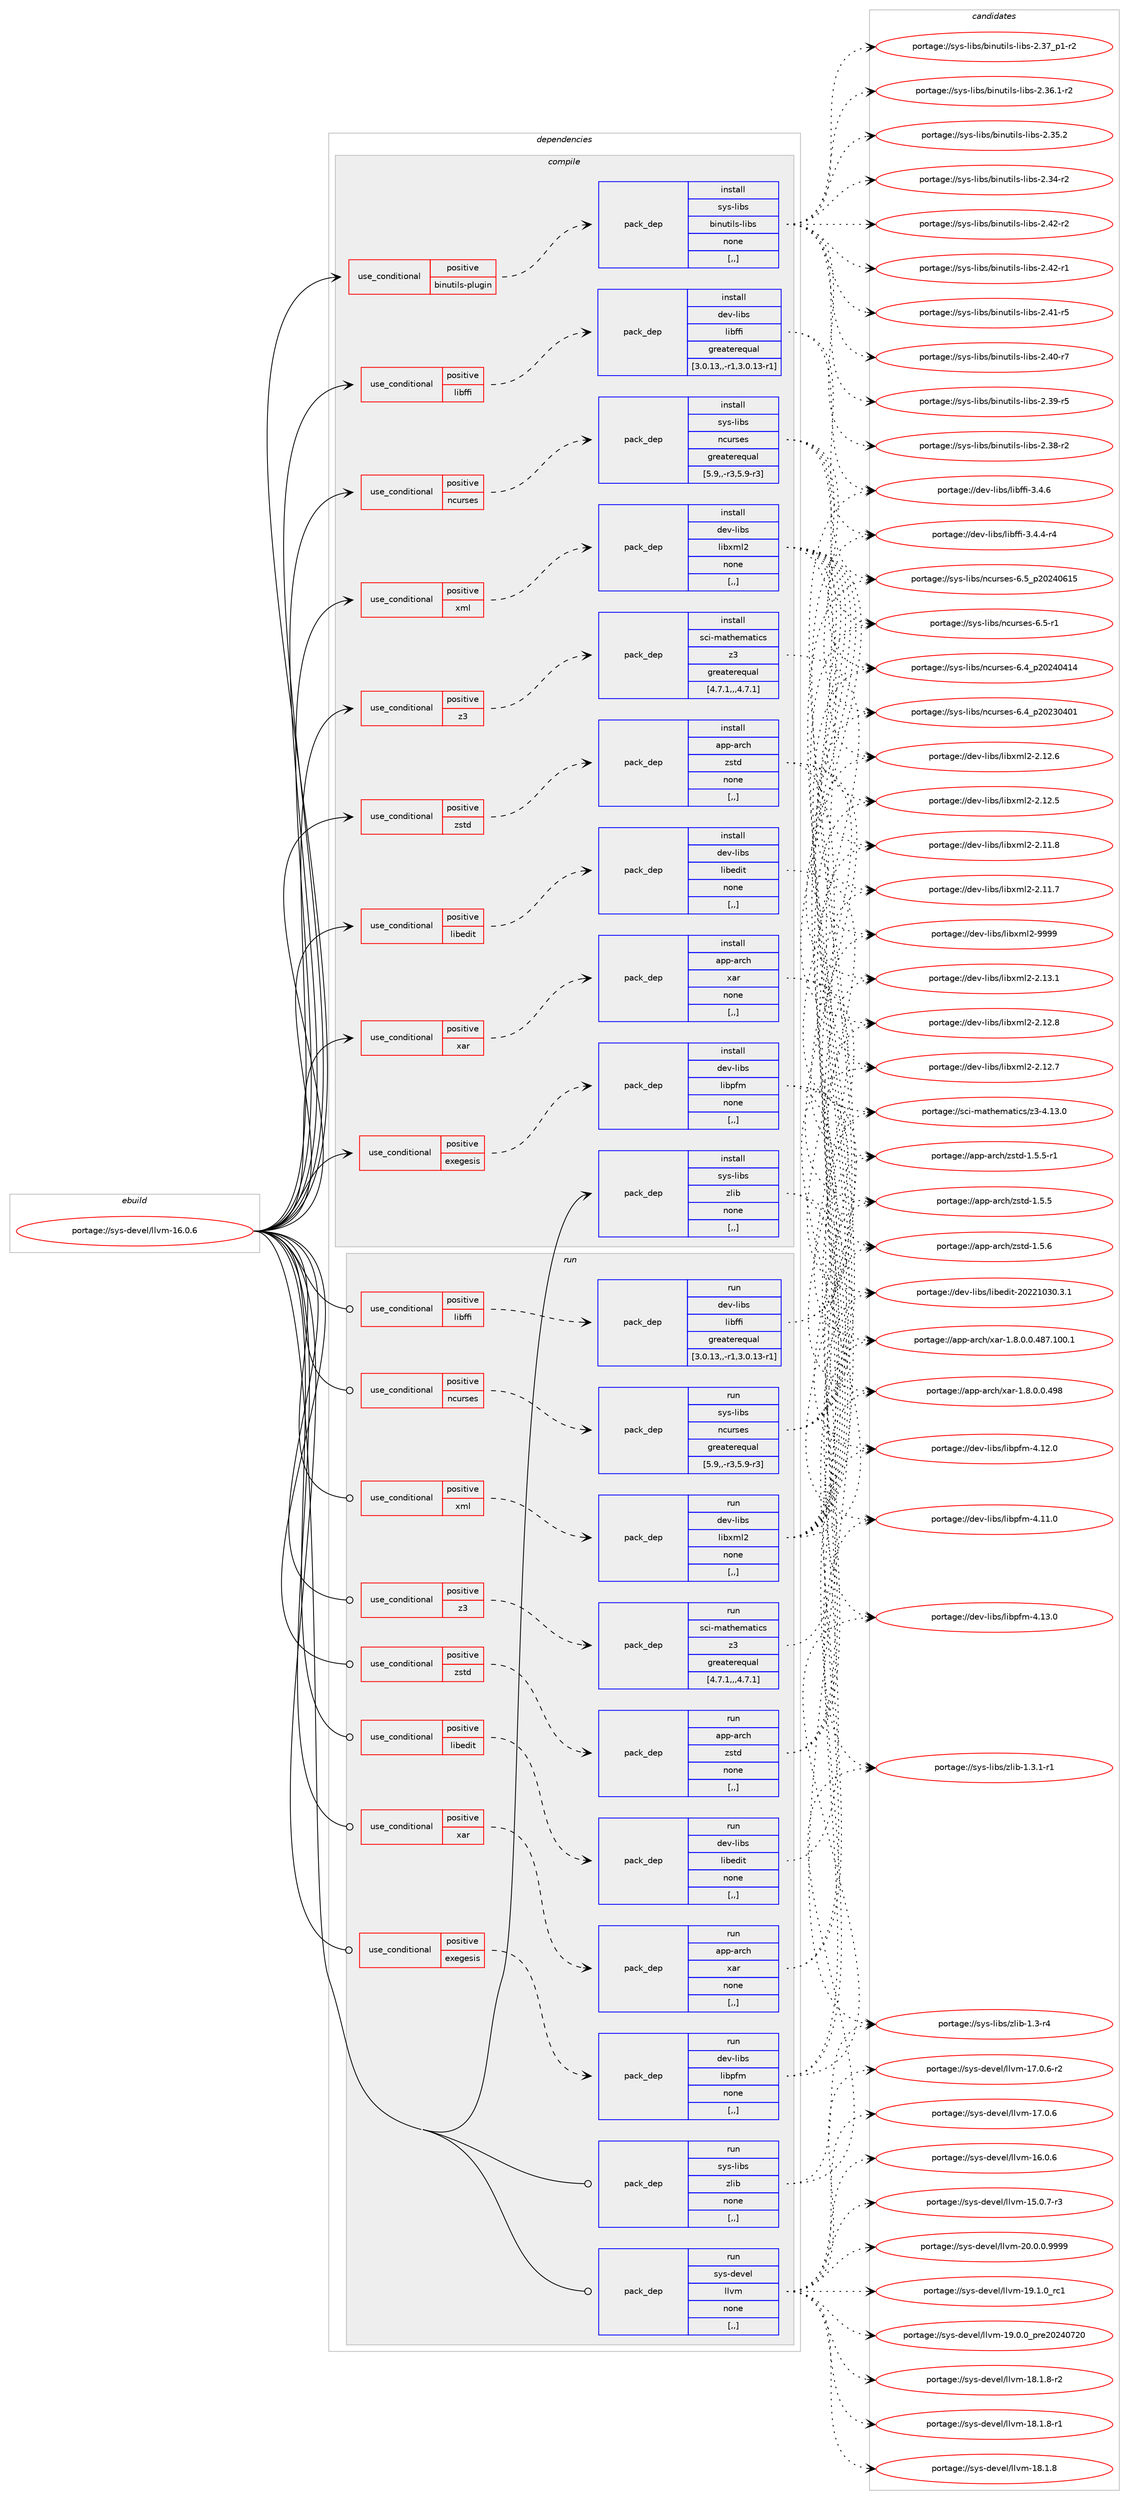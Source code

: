 digraph prolog {

# *************
# Graph options
# *************

newrank=true;
concentrate=true;
compound=true;
graph [rankdir=LR,fontname=Helvetica,fontsize=10,ranksep=1.5];#, ranksep=2.5, nodesep=0.2];
edge  [arrowhead=vee];
node  [fontname=Helvetica,fontsize=10];

# **********
# The ebuild
# **********

subgraph cluster_leftcol {
color=gray;
label=<<i>ebuild</i>>;
id [label="portage://sys-devel/llvm-16.0.6", color=red, width=4, href="../sys-devel/llvm-16.0.6.svg"];
}

# ****************
# The dependencies
# ****************

subgraph cluster_midcol {
color=gray;
label=<<i>dependencies</i>>;
subgraph cluster_compile {
fillcolor="#eeeeee";
style=filled;
label=<<i>compile</i>>;
subgraph cond115689 {
dependency434561 [label=<<TABLE BORDER="0" CELLBORDER="1" CELLSPACING="0" CELLPADDING="4"><TR><TD ROWSPAN="3" CELLPADDING="10">use_conditional</TD></TR><TR><TD>positive</TD></TR><TR><TD>binutils-plugin</TD></TR></TABLE>>, shape=none, color=red];
subgraph pack315926 {
dependency434562 [label=<<TABLE BORDER="0" CELLBORDER="1" CELLSPACING="0" CELLPADDING="4" WIDTH="220"><TR><TD ROWSPAN="6" CELLPADDING="30">pack_dep</TD></TR><TR><TD WIDTH="110">install</TD></TR><TR><TD>sys-libs</TD></TR><TR><TD>binutils-libs</TD></TR><TR><TD>none</TD></TR><TR><TD>[,,]</TD></TR></TABLE>>, shape=none, color=blue];
}
dependency434561:e -> dependency434562:w [weight=20,style="dashed",arrowhead="vee"];
}
id:e -> dependency434561:w [weight=20,style="solid",arrowhead="vee"];
subgraph cond115690 {
dependency434563 [label=<<TABLE BORDER="0" CELLBORDER="1" CELLSPACING="0" CELLPADDING="4"><TR><TD ROWSPAN="3" CELLPADDING="10">use_conditional</TD></TR><TR><TD>positive</TD></TR><TR><TD>exegesis</TD></TR></TABLE>>, shape=none, color=red];
subgraph pack315927 {
dependency434564 [label=<<TABLE BORDER="0" CELLBORDER="1" CELLSPACING="0" CELLPADDING="4" WIDTH="220"><TR><TD ROWSPAN="6" CELLPADDING="30">pack_dep</TD></TR><TR><TD WIDTH="110">install</TD></TR><TR><TD>dev-libs</TD></TR><TR><TD>libpfm</TD></TR><TR><TD>none</TD></TR><TR><TD>[,,]</TD></TR></TABLE>>, shape=none, color=blue];
}
dependency434563:e -> dependency434564:w [weight=20,style="dashed",arrowhead="vee"];
}
id:e -> dependency434563:w [weight=20,style="solid",arrowhead="vee"];
subgraph cond115691 {
dependency434565 [label=<<TABLE BORDER="0" CELLBORDER="1" CELLSPACING="0" CELLPADDING="4"><TR><TD ROWSPAN="3" CELLPADDING="10">use_conditional</TD></TR><TR><TD>positive</TD></TR><TR><TD>libedit</TD></TR></TABLE>>, shape=none, color=red];
subgraph pack315928 {
dependency434566 [label=<<TABLE BORDER="0" CELLBORDER="1" CELLSPACING="0" CELLPADDING="4" WIDTH="220"><TR><TD ROWSPAN="6" CELLPADDING="30">pack_dep</TD></TR><TR><TD WIDTH="110">install</TD></TR><TR><TD>dev-libs</TD></TR><TR><TD>libedit</TD></TR><TR><TD>none</TD></TR><TR><TD>[,,]</TD></TR></TABLE>>, shape=none, color=blue];
}
dependency434565:e -> dependency434566:w [weight=20,style="dashed",arrowhead="vee"];
}
id:e -> dependency434565:w [weight=20,style="solid",arrowhead="vee"];
subgraph cond115692 {
dependency434567 [label=<<TABLE BORDER="0" CELLBORDER="1" CELLSPACING="0" CELLPADDING="4"><TR><TD ROWSPAN="3" CELLPADDING="10">use_conditional</TD></TR><TR><TD>positive</TD></TR><TR><TD>libffi</TD></TR></TABLE>>, shape=none, color=red];
subgraph pack315929 {
dependency434568 [label=<<TABLE BORDER="0" CELLBORDER="1" CELLSPACING="0" CELLPADDING="4" WIDTH="220"><TR><TD ROWSPAN="6" CELLPADDING="30">pack_dep</TD></TR><TR><TD WIDTH="110">install</TD></TR><TR><TD>dev-libs</TD></TR><TR><TD>libffi</TD></TR><TR><TD>greaterequal</TD></TR><TR><TD>[3.0.13,,-r1,3.0.13-r1]</TD></TR></TABLE>>, shape=none, color=blue];
}
dependency434567:e -> dependency434568:w [weight=20,style="dashed",arrowhead="vee"];
}
id:e -> dependency434567:w [weight=20,style="solid",arrowhead="vee"];
subgraph cond115693 {
dependency434569 [label=<<TABLE BORDER="0" CELLBORDER="1" CELLSPACING="0" CELLPADDING="4"><TR><TD ROWSPAN="3" CELLPADDING="10">use_conditional</TD></TR><TR><TD>positive</TD></TR><TR><TD>ncurses</TD></TR></TABLE>>, shape=none, color=red];
subgraph pack315930 {
dependency434570 [label=<<TABLE BORDER="0" CELLBORDER="1" CELLSPACING="0" CELLPADDING="4" WIDTH="220"><TR><TD ROWSPAN="6" CELLPADDING="30">pack_dep</TD></TR><TR><TD WIDTH="110">install</TD></TR><TR><TD>sys-libs</TD></TR><TR><TD>ncurses</TD></TR><TR><TD>greaterequal</TD></TR><TR><TD>[5.9,,-r3,5.9-r3]</TD></TR></TABLE>>, shape=none, color=blue];
}
dependency434569:e -> dependency434570:w [weight=20,style="dashed",arrowhead="vee"];
}
id:e -> dependency434569:w [weight=20,style="solid",arrowhead="vee"];
subgraph cond115694 {
dependency434571 [label=<<TABLE BORDER="0" CELLBORDER="1" CELLSPACING="0" CELLPADDING="4"><TR><TD ROWSPAN="3" CELLPADDING="10">use_conditional</TD></TR><TR><TD>positive</TD></TR><TR><TD>xar</TD></TR></TABLE>>, shape=none, color=red];
subgraph pack315931 {
dependency434572 [label=<<TABLE BORDER="0" CELLBORDER="1" CELLSPACING="0" CELLPADDING="4" WIDTH="220"><TR><TD ROWSPAN="6" CELLPADDING="30">pack_dep</TD></TR><TR><TD WIDTH="110">install</TD></TR><TR><TD>app-arch</TD></TR><TR><TD>xar</TD></TR><TR><TD>none</TD></TR><TR><TD>[,,]</TD></TR></TABLE>>, shape=none, color=blue];
}
dependency434571:e -> dependency434572:w [weight=20,style="dashed",arrowhead="vee"];
}
id:e -> dependency434571:w [weight=20,style="solid",arrowhead="vee"];
subgraph cond115695 {
dependency434573 [label=<<TABLE BORDER="0" CELLBORDER="1" CELLSPACING="0" CELLPADDING="4"><TR><TD ROWSPAN="3" CELLPADDING="10">use_conditional</TD></TR><TR><TD>positive</TD></TR><TR><TD>xml</TD></TR></TABLE>>, shape=none, color=red];
subgraph pack315932 {
dependency434574 [label=<<TABLE BORDER="0" CELLBORDER="1" CELLSPACING="0" CELLPADDING="4" WIDTH="220"><TR><TD ROWSPAN="6" CELLPADDING="30">pack_dep</TD></TR><TR><TD WIDTH="110">install</TD></TR><TR><TD>dev-libs</TD></TR><TR><TD>libxml2</TD></TR><TR><TD>none</TD></TR><TR><TD>[,,]</TD></TR></TABLE>>, shape=none, color=blue];
}
dependency434573:e -> dependency434574:w [weight=20,style="dashed",arrowhead="vee"];
}
id:e -> dependency434573:w [weight=20,style="solid",arrowhead="vee"];
subgraph cond115696 {
dependency434575 [label=<<TABLE BORDER="0" CELLBORDER="1" CELLSPACING="0" CELLPADDING="4"><TR><TD ROWSPAN="3" CELLPADDING="10">use_conditional</TD></TR><TR><TD>positive</TD></TR><TR><TD>z3</TD></TR></TABLE>>, shape=none, color=red];
subgraph pack315933 {
dependency434576 [label=<<TABLE BORDER="0" CELLBORDER="1" CELLSPACING="0" CELLPADDING="4" WIDTH="220"><TR><TD ROWSPAN="6" CELLPADDING="30">pack_dep</TD></TR><TR><TD WIDTH="110">install</TD></TR><TR><TD>sci-mathematics</TD></TR><TR><TD>z3</TD></TR><TR><TD>greaterequal</TD></TR><TR><TD>[4.7.1,,,4.7.1]</TD></TR></TABLE>>, shape=none, color=blue];
}
dependency434575:e -> dependency434576:w [weight=20,style="dashed",arrowhead="vee"];
}
id:e -> dependency434575:w [weight=20,style="solid",arrowhead="vee"];
subgraph cond115697 {
dependency434577 [label=<<TABLE BORDER="0" CELLBORDER="1" CELLSPACING="0" CELLPADDING="4"><TR><TD ROWSPAN="3" CELLPADDING="10">use_conditional</TD></TR><TR><TD>positive</TD></TR><TR><TD>zstd</TD></TR></TABLE>>, shape=none, color=red];
subgraph pack315934 {
dependency434578 [label=<<TABLE BORDER="0" CELLBORDER="1" CELLSPACING="0" CELLPADDING="4" WIDTH="220"><TR><TD ROWSPAN="6" CELLPADDING="30">pack_dep</TD></TR><TR><TD WIDTH="110">install</TD></TR><TR><TD>app-arch</TD></TR><TR><TD>zstd</TD></TR><TR><TD>none</TD></TR><TR><TD>[,,]</TD></TR></TABLE>>, shape=none, color=blue];
}
dependency434577:e -> dependency434578:w [weight=20,style="dashed",arrowhead="vee"];
}
id:e -> dependency434577:w [weight=20,style="solid",arrowhead="vee"];
subgraph pack315935 {
dependency434579 [label=<<TABLE BORDER="0" CELLBORDER="1" CELLSPACING="0" CELLPADDING="4" WIDTH="220"><TR><TD ROWSPAN="6" CELLPADDING="30">pack_dep</TD></TR><TR><TD WIDTH="110">install</TD></TR><TR><TD>sys-libs</TD></TR><TR><TD>zlib</TD></TR><TR><TD>none</TD></TR><TR><TD>[,,]</TD></TR></TABLE>>, shape=none, color=blue];
}
id:e -> dependency434579:w [weight=20,style="solid",arrowhead="vee"];
}
subgraph cluster_compileandrun {
fillcolor="#eeeeee";
style=filled;
label=<<i>compile and run</i>>;
}
subgraph cluster_run {
fillcolor="#eeeeee";
style=filled;
label=<<i>run</i>>;
subgraph cond115698 {
dependency434580 [label=<<TABLE BORDER="0" CELLBORDER="1" CELLSPACING="0" CELLPADDING="4"><TR><TD ROWSPAN="3" CELLPADDING="10">use_conditional</TD></TR><TR><TD>positive</TD></TR><TR><TD>exegesis</TD></TR></TABLE>>, shape=none, color=red];
subgraph pack315936 {
dependency434581 [label=<<TABLE BORDER="0" CELLBORDER="1" CELLSPACING="0" CELLPADDING="4" WIDTH="220"><TR><TD ROWSPAN="6" CELLPADDING="30">pack_dep</TD></TR><TR><TD WIDTH="110">run</TD></TR><TR><TD>dev-libs</TD></TR><TR><TD>libpfm</TD></TR><TR><TD>none</TD></TR><TR><TD>[,,]</TD></TR></TABLE>>, shape=none, color=blue];
}
dependency434580:e -> dependency434581:w [weight=20,style="dashed",arrowhead="vee"];
}
id:e -> dependency434580:w [weight=20,style="solid",arrowhead="odot"];
subgraph cond115699 {
dependency434582 [label=<<TABLE BORDER="0" CELLBORDER="1" CELLSPACING="0" CELLPADDING="4"><TR><TD ROWSPAN="3" CELLPADDING="10">use_conditional</TD></TR><TR><TD>positive</TD></TR><TR><TD>libedit</TD></TR></TABLE>>, shape=none, color=red];
subgraph pack315937 {
dependency434583 [label=<<TABLE BORDER="0" CELLBORDER="1" CELLSPACING="0" CELLPADDING="4" WIDTH="220"><TR><TD ROWSPAN="6" CELLPADDING="30">pack_dep</TD></TR><TR><TD WIDTH="110">run</TD></TR><TR><TD>dev-libs</TD></TR><TR><TD>libedit</TD></TR><TR><TD>none</TD></TR><TR><TD>[,,]</TD></TR></TABLE>>, shape=none, color=blue];
}
dependency434582:e -> dependency434583:w [weight=20,style="dashed",arrowhead="vee"];
}
id:e -> dependency434582:w [weight=20,style="solid",arrowhead="odot"];
subgraph cond115700 {
dependency434584 [label=<<TABLE BORDER="0" CELLBORDER="1" CELLSPACING="0" CELLPADDING="4"><TR><TD ROWSPAN="3" CELLPADDING="10">use_conditional</TD></TR><TR><TD>positive</TD></TR><TR><TD>libffi</TD></TR></TABLE>>, shape=none, color=red];
subgraph pack315938 {
dependency434585 [label=<<TABLE BORDER="0" CELLBORDER="1" CELLSPACING="0" CELLPADDING="4" WIDTH="220"><TR><TD ROWSPAN="6" CELLPADDING="30">pack_dep</TD></TR><TR><TD WIDTH="110">run</TD></TR><TR><TD>dev-libs</TD></TR><TR><TD>libffi</TD></TR><TR><TD>greaterequal</TD></TR><TR><TD>[3.0.13,,-r1,3.0.13-r1]</TD></TR></TABLE>>, shape=none, color=blue];
}
dependency434584:e -> dependency434585:w [weight=20,style="dashed",arrowhead="vee"];
}
id:e -> dependency434584:w [weight=20,style="solid",arrowhead="odot"];
subgraph cond115701 {
dependency434586 [label=<<TABLE BORDER="0" CELLBORDER="1" CELLSPACING="0" CELLPADDING="4"><TR><TD ROWSPAN="3" CELLPADDING="10">use_conditional</TD></TR><TR><TD>positive</TD></TR><TR><TD>ncurses</TD></TR></TABLE>>, shape=none, color=red];
subgraph pack315939 {
dependency434587 [label=<<TABLE BORDER="0" CELLBORDER="1" CELLSPACING="0" CELLPADDING="4" WIDTH="220"><TR><TD ROWSPAN="6" CELLPADDING="30">pack_dep</TD></TR><TR><TD WIDTH="110">run</TD></TR><TR><TD>sys-libs</TD></TR><TR><TD>ncurses</TD></TR><TR><TD>greaterequal</TD></TR><TR><TD>[5.9,,-r3,5.9-r3]</TD></TR></TABLE>>, shape=none, color=blue];
}
dependency434586:e -> dependency434587:w [weight=20,style="dashed",arrowhead="vee"];
}
id:e -> dependency434586:w [weight=20,style="solid",arrowhead="odot"];
subgraph cond115702 {
dependency434588 [label=<<TABLE BORDER="0" CELLBORDER="1" CELLSPACING="0" CELLPADDING="4"><TR><TD ROWSPAN="3" CELLPADDING="10">use_conditional</TD></TR><TR><TD>positive</TD></TR><TR><TD>xar</TD></TR></TABLE>>, shape=none, color=red];
subgraph pack315940 {
dependency434589 [label=<<TABLE BORDER="0" CELLBORDER="1" CELLSPACING="0" CELLPADDING="4" WIDTH="220"><TR><TD ROWSPAN="6" CELLPADDING="30">pack_dep</TD></TR><TR><TD WIDTH="110">run</TD></TR><TR><TD>app-arch</TD></TR><TR><TD>xar</TD></TR><TR><TD>none</TD></TR><TR><TD>[,,]</TD></TR></TABLE>>, shape=none, color=blue];
}
dependency434588:e -> dependency434589:w [weight=20,style="dashed",arrowhead="vee"];
}
id:e -> dependency434588:w [weight=20,style="solid",arrowhead="odot"];
subgraph cond115703 {
dependency434590 [label=<<TABLE BORDER="0" CELLBORDER="1" CELLSPACING="0" CELLPADDING="4"><TR><TD ROWSPAN="3" CELLPADDING="10">use_conditional</TD></TR><TR><TD>positive</TD></TR><TR><TD>xml</TD></TR></TABLE>>, shape=none, color=red];
subgraph pack315941 {
dependency434591 [label=<<TABLE BORDER="0" CELLBORDER="1" CELLSPACING="0" CELLPADDING="4" WIDTH="220"><TR><TD ROWSPAN="6" CELLPADDING="30">pack_dep</TD></TR><TR><TD WIDTH="110">run</TD></TR><TR><TD>dev-libs</TD></TR><TR><TD>libxml2</TD></TR><TR><TD>none</TD></TR><TR><TD>[,,]</TD></TR></TABLE>>, shape=none, color=blue];
}
dependency434590:e -> dependency434591:w [weight=20,style="dashed",arrowhead="vee"];
}
id:e -> dependency434590:w [weight=20,style="solid",arrowhead="odot"];
subgraph cond115704 {
dependency434592 [label=<<TABLE BORDER="0" CELLBORDER="1" CELLSPACING="0" CELLPADDING="4"><TR><TD ROWSPAN="3" CELLPADDING="10">use_conditional</TD></TR><TR><TD>positive</TD></TR><TR><TD>z3</TD></TR></TABLE>>, shape=none, color=red];
subgraph pack315942 {
dependency434593 [label=<<TABLE BORDER="0" CELLBORDER="1" CELLSPACING="0" CELLPADDING="4" WIDTH="220"><TR><TD ROWSPAN="6" CELLPADDING="30">pack_dep</TD></TR><TR><TD WIDTH="110">run</TD></TR><TR><TD>sci-mathematics</TD></TR><TR><TD>z3</TD></TR><TR><TD>greaterequal</TD></TR><TR><TD>[4.7.1,,,4.7.1]</TD></TR></TABLE>>, shape=none, color=blue];
}
dependency434592:e -> dependency434593:w [weight=20,style="dashed",arrowhead="vee"];
}
id:e -> dependency434592:w [weight=20,style="solid",arrowhead="odot"];
subgraph cond115705 {
dependency434594 [label=<<TABLE BORDER="0" CELLBORDER="1" CELLSPACING="0" CELLPADDING="4"><TR><TD ROWSPAN="3" CELLPADDING="10">use_conditional</TD></TR><TR><TD>positive</TD></TR><TR><TD>zstd</TD></TR></TABLE>>, shape=none, color=red];
subgraph pack315943 {
dependency434595 [label=<<TABLE BORDER="0" CELLBORDER="1" CELLSPACING="0" CELLPADDING="4" WIDTH="220"><TR><TD ROWSPAN="6" CELLPADDING="30">pack_dep</TD></TR><TR><TD WIDTH="110">run</TD></TR><TR><TD>app-arch</TD></TR><TR><TD>zstd</TD></TR><TR><TD>none</TD></TR><TR><TD>[,,]</TD></TR></TABLE>>, shape=none, color=blue];
}
dependency434594:e -> dependency434595:w [weight=20,style="dashed",arrowhead="vee"];
}
id:e -> dependency434594:w [weight=20,style="solid",arrowhead="odot"];
subgraph pack315944 {
dependency434596 [label=<<TABLE BORDER="0" CELLBORDER="1" CELLSPACING="0" CELLPADDING="4" WIDTH="220"><TR><TD ROWSPAN="6" CELLPADDING="30">pack_dep</TD></TR><TR><TD WIDTH="110">run</TD></TR><TR><TD>sys-libs</TD></TR><TR><TD>zlib</TD></TR><TR><TD>none</TD></TR><TR><TD>[,,]</TD></TR></TABLE>>, shape=none, color=blue];
}
id:e -> dependency434596:w [weight=20,style="solid",arrowhead="odot"];
subgraph pack315945 {
dependency434597 [label=<<TABLE BORDER="0" CELLBORDER="1" CELLSPACING="0" CELLPADDING="4" WIDTH="220"><TR><TD ROWSPAN="6" CELLPADDING="30">pack_dep</TD></TR><TR><TD WIDTH="110">run</TD></TR><TR><TD>sys-devel</TD></TR><TR><TD>llvm</TD></TR><TR><TD>none</TD></TR><TR><TD>[,,]</TD></TR></TABLE>>, shape=none, color=blue];
}
id:e -> dependency434597:w [weight=20,style="solid",arrowhead="odot"];
}
}

# **************
# The candidates
# **************

subgraph cluster_choices {
rank=same;
color=gray;
label=<<i>candidates</i>>;

subgraph choice315926 {
color=black;
nodesep=1;
choice11512111545108105981154798105110117116105108115451081059811545504652504511450 [label="portage://sys-libs/binutils-libs-2.42-r2", color=red, width=4,href="../sys-libs/binutils-libs-2.42-r2.svg"];
choice11512111545108105981154798105110117116105108115451081059811545504652504511449 [label="portage://sys-libs/binutils-libs-2.42-r1", color=red, width=4,href="../sys-libs/binutils-libs-2.42-r1.svg"];
choice11512111545108105981154798105110117116105108115451081059811545504652494511453 [label="portage://sys-libs/binutils-libs-2.41-r5", color=red, width=4,href="../sys-libs/binutils-libs-2.41-r5.svg"];
choice11512111545108105981154798105110117116105108115451081059811545504652484511455 [label="portage://sys-libs/binutils-libs-2.40-r7", color=red, width=4,href="../sys-libs/binutils-libs-2.40-r7.svg"];
choice11512111545108105981154798105110117116105108115451081059811545504651574511453 [label="portage://sys-libs/binutils-libs-2.39-r5", color=red, width=4,href="../sys-libs/binutils-libs-2.39-r5.svg"];
choice11512111545108105981154798105110117116105108115451081059811545504651564511450 [label="portage://sys-libs/binutils-libs-2.38-r2", color=red, width=4,href="../sys-libs/binutils-libs-2.38-r2.svg"];
choice115121115451081059811547981051101171161051081154510810598115455046515595112494511450 [label="portage://sys-libs/binutils-libs-2.37_p1-r2", color=red, width=4,href="../sys-libs/binutils-libs-2.37_p1-r2.svg"];
choice115121115451081059811547981051101171161051081154510810598115455046515446494511450 [label="portage://sys-libs/binutils-libs-2.36.1-r2", color=red, width=4,href="../sys-libs/binutils-libs-2.36.1-r2.svg"];
choice11512111545108105981154798105110117116105108115451081059811545504651534650 [label="portage://sys-libs/binutils-libs-2.35.2", color=red, width=4,href="../sys-libs/binutils-libs-2.35.2.svg"];
choice11512111545108105981154798105110117116105108115451081059811545504651524511450 [label="portage://sys-libs/binutils-libs-2.34-r2", color=red, width=4,href="../sys-libs/binutils-libs-2.34-r2.svg"];
dependency434562:e -> choice11512111545108105981154798105110117116105108115451081059811545504652504511450:w [style=dotted,weight="100"];
dependency434562:e -> choice11512111545108105981154798105110117116105108115451081059811545504652504511449:w [style=dotted,weight="100"];
dependency434562:e -> choice11512111545108105981154798105110117116105108115451081059811545504652494511453:w [style=dotted,weight="100"];
dependency434562:e -> choice11512111545108105981154798105110117116105108115451081059811545504652484511455:w [style=dotted,weight="100"];
dependency434562:e -> choice11512111545108105981154798105110117116105108115451081059811545504651574511453:w [style=dotted,weight="100"];
dependency434562:e -> choice11512111545108105981154798105110117116105108115451081059811545504651564511450:w [style=dotted,weight="100"];
dependency434562:e -> choice115121115451081059811547981051101171161051081154510810598115455046515595112494511450:w [style=dotted,weight="100"];
dependency434562:e -> choice115121115451081059811547981051101171161051081154510810598115455046515446494511450:w [style=dotted,weight="100"];
dependency434562:e -> choice11512111545108105981154798105110117116105108115451081059811545504651534650:w [style=dotted,weight="100"];
dependency434562:e -> choice11512111545108105981154798105110117116105108115451081059811545504651524511450:w [style=dotted,weight="100"];
}
subgraph choice315927 {
color=black;
nodesep=1;
choice1001011184510810598115471081059811210210945524649514648 [label="portage://dev-libs/libpfm-4.13.0", color=red, width=4,href="../dev-libs/libpfm-4.13.0.svg"];
choice1001011184510810598115471081059811210210945524649504648 [label="portage://dev-libs/libpfm-4.12.0", color=red, width=4,href="../dev-libs/libpfm-4.12.0.svg"];
choice1001011184510810598115471081059811210210945524649494648 [label="portage://dev-libs/libpfm-4.11.0", color=red, width=4,href="../dev-libs/libpfm-4.11.0.svg"];
dependency434564:e -> choice1001011184510810598115471081059811210210945524649514648:w [style=dotted,weight="100"];
dependency434564:e -> choice1001011184510810598115471081059811210210945524649504648:w [style=dotted,weight="100"];
dependency434564:e -> choice1001011184510810598115471081059811210210945524649494648:w [style=dotted,weight="100"];
}
subgraph choice315928 {
color=black;
nodesep=1;
choice1001011184510810598115471081059810110010511645504850504948514846514649 [label="portage://dev-libs/libedit-20221030.3.1", color=red, width=4,href="../dev-libs/libedit-20221030.3.1.svg"];
dependency434566:e -> choice1001011184510810598115471081059810110010511645504850504948514846514649:w [style=dotted,weight="100"];
}
subgraph choice315929 {
color=black;
nodesep=1;
choice10010111845108105981154710810598102102105455146524654 [label="portage://dev-libs/libffi-3.4.6", color=red, width=4,href="../dev-libs/libffi-3.4.6.svg"];
choice100101118451081059811547108105981021021054551465246524511452 [label="portage://dev-libs/libffi-3.4.4-r4", color=red, width=4,href="../dev-libs/libffi-3.4.4-r4.svg"];
dependency434568:e -> choice10010111845108105981154710810598102102105455146524654:w [style=dotted,weight="100"];
dependency434568:e -> choice100101118451081059811547108105981021021054551465246524511452:w [style=dotted,weight="100"];
}
subgraph choice315930 {
color=black;
nodesep=1;
choice1151211154510810598115471109911711411510111545544653951125048505248544953 [label="portage://sys-libs/ncurses-6.5_p20240615", color=red, width=4,href="../sys-libs/ncurses-6.5_p20240615.svg"];
choice11512111545108105981154711099117114115101115455446534511449 [label="portage://sys-libs/ncurses-6.5-r1", color=red, width=4,href="../sys-libs/ncurses-6.5-r1.svg"];
choice1151211154510810598115471109911711411510111545544652951125048505248524952 [label="portage://sys-libs/ncurses-6.4_p20240414", color=red, width=4,href="../sys-libs/ncurses-6.4_p20240414.svg"];
choice1151211154510810598115471109911711411510111545544652951125048505148524849 [label="portage://sys-libs/ncurses-6.4_p20230401", color=red, width=4,href="../sys-libs/ncurses-6.4_p20230401.svg"];
dependency434570:e -> choice1151211154510810598115471109911711411510111545544653951125048505248544953:w [style=dotted,weight="100"];
dependency434570:e -> choice11512111545108105981154711099117114115101115455446534511449:w [style=dotted,weight="100"];
dependency434570:e -> choice1151211154510810598115471109911711411510111545544652951125048505248524952:w [style=dotted,weight="100"];
dependency434570:e -> choice1151211154510810598115471109911711411510111545544652951125048505148524849:w [style=dotted,weight="100"];
}
subgraph choice315931 {
color=black;
nodesep=1;
choice971121124597114991044712097114454946564648464846525756 [label="portage://app-arch/xar-1.8.0.0.498", color=red, width=4,href="../app-arch/xar-1.8.0.0.498.svg"];
choice971121124597114991044712097114454946564648464846525655464948484649 [label="portage://app-arch/xar-1.8.0.0.487.100.1", color=red, width=4,href="../app-arch/xar-1.8.0.0.487.100.1.svg"];
dependency434572:e -> choice971121124597114991044712097114454946564648464846525756:w [style=dotted,weight="100"];
dependency434572:e -> choice971121124597114991044712097114454946564648464846525655464948484649:w [style=dotted,weight="100"];
}
subgraph choice315932 {
color=black;
nodesep=1;
choice10010111845108105981154710810598120109108504557575757 [label="portage://dev-libs/libxml2-9999", color=red, width=4,href="../dev-libs/libxml2-9999.svg"];
choice100101118451081059811547108105981201091085045504649514649 [label="portage://dev-libs/libxml2-2.13.1", color=red, width=4,href="../dev-libs/libxml2-2.13.1.svg"];
choice100101118451081059811547108105981201091085045504649504656 [label="portage://dev-libs/libxml2-2.12.8", color=red, width=4,href="../dev-libs/libxml2-2.12.8.svg"];
choice100101118451081059811547108105981201091085045504649504655 [label="portage://dev-libs/libxml2-2.12.7", color=red, width=4,href="../dev-libs/libxml2-2.12.7.svg"];
choice100101118451081059811547108105981201091085045504649504654 [label="portage://dev-libs/libxml2-2.12.6", color=red, width=4,href="../dev-libs/libxml2-2.12.6.svg"];
choice100101118451081059811547108105981201091085045504649504653 [label="portage://dev-libs/libxml2-2.12.5", color=red, width=4,href="../dev-libs/libxml2-2.12.5.svg"];
choice100101118451081059811547108105981201091085045504649494656 [label="portage://dev-libs/libxml2-2.11.8", color=red, width=4,href="../dev-libs/libxml2-2.11.8.svg"];
choice100101118451081059811547108105981201091085045504649494655 [label="portage://dev-libs/libxml2-2.11.7", color=red, width=4,href="../dev-libs/libxml2-2.11.7.svg"];
dependency434574:e -> choice10010111845108105981154710810598120109108504557575757:w [style=dotted,weight="100"];
dependency434574:e -> choice100101118451081059811547108105981201091085045504649514649:w [style=dotted,weight="100"];
dependency434574:e -> choice100101118451081059811547108105981201091085045504649504656:w [style=dotted,weight="100"];
dependency434574:e -> choice100101118451081059811547108105981201091085045504649504655:w [style=dotted,weight="100"];
dependency434574:e -> choice100101118451081059811547108105981201091085045504649504654:w [style=dotted,weight="100"];
dependency434574:e -> choice100101118451081059811547108105981201091085045504649504653:w [style=dotted,weight="100"];
dependency434574:e -> choice100101118451081059811547108105981201091085045504649494656:w [style=dotted,weight="100"];
dependency434574:e -> choice100101118451081059811547108105981201091085045504649494655:w [style=dotted,weight="100"];
}
subgraph choice315933 {
color=black;
nodesep=1;
choice1159910545109971161041011099711610599115471225145524649514648 [label="portage://sci-mathematics/z3-4.13.0", color=red, width=4,href="../sci-mathematics/z3-4.13.0.svg"];
dependency434576:e -> choice1159910545109971161041011099711610599115471225145524649514648:w [style=dotted,weight="100"];
}
subgraph choice315934 {
color=black;
nodesep=1;
choice9711211245971149910447122115116100454946534654 [label="portage://app-arch/zstd-1.5.6", color=red, width=4,href="../app-arch/zstd-1.5.6.svg"];
choice97112112459711499104471221151161004549465346534511449 [label="portage://app-arch/zstd-1.5.5-r1", color=red, width=4,href="../app-arch/zstd-1.5.5-r1.svg"];
choice9711211245971149910447122115116100454946534653 [label="portage://app-arch/zstd-1.5.5", color=red, width=4,href="../app-arch/zstd-1.5.5.svg"];
dependency434578:e -> choice9711211245971149910447122115116100454946534654:w [style=dotted,weight="100"];
dependency434578:e -> choice97112112459711499104471221151161004549465346534511449:w [style=dotted,weight="100"];
dependency434578:e -> choice9711211245971149910447122115116100454946534653:w [style=dotted,weight="100"];
}
subgraph choice315935 {
color=black;
nodesep=1;
choice115121115451081059811547122108105984549465146494511449 [label="portage://sys-libs/zlib-1.3.1-r1", color=red, width=4,href="../sys-libs/zlib-1.3.1-r1.svg"];
choice11512111545108105981154712210810598454946514511452 [label="portage://sys-libs/zlib-1.3-r4", color=red, width=4,href="../sys-libs/zlib-1.3-r4.svg"];
dependency434579:e -> choice115121115451081059811547122108105984549465146494511449:w [style=dotted,weight="100"];
dependency434579:e -> choice11512111545108105981154712210810598454946514511452:w [style=dotted,weight="100"];
}
subgraph choice315936 {
color=black;
nodesep=1;
choice1001011184510810598115471081059811210210945524649514648 [label="portage://dev-libs/libpfm-4.13.0", color=red, width=4,href="../dev-libs/libpfm-4.13.0.svg"];
choice1001011184510810598115471081059811210210945524649504648 [label="portage://dev-libs/libpfm-4.12.0", color=red, width=4,href="../dev-libs/libpfm-4.12.0.svg"];
choice1001011184510810598115471081059811210210945524649494648 [label="portage://dev-libs/libpfm-4.11.0", color=red, width=4,href="../dev-libs/libpfm-4.11.0.svg"];
dependency434581:e -> choice1001011184510810598115471081059811210210945524649514648:w [style=dotted,weight="100"];
dependency434581:e -> choice1001011184510810598115471081059811210210945524649504648:w [style=dotted,weight="100"];
dependency434581:e -> choice1001011184510810598115471081059811210210945524649494648:w [style=dotted,weight="100"];
}
subgraph choice315937 {
color=black;
nodesep=1;
choice1001011184510810598115471081059810110010511645504850504948514846514649 [label="portage://dev-libs/libedit-20221030.3.1", color=red, width=4,href="../dev-libs/libedit-20221030.3.1.svg"];
dependency434583:e -> choice1001011184510810598115471081059810110010511645504850504948514846514649:w [style=dotted,weight="100"];
}
subgraph choice315938 {
color=black;
nodesep=1;
choice10010111845108105981154710810598102102105455146524654 [label="portage://dev-libs/libffi-3.4.6", color=red, width=4,href="../dev-libs/libffi-3.4.6.svg"];
choice100101118451081059811547108105981021021054551465246524511452 [label="portage://dev-libs/libffi-3.4.4-r4", color=red, width=4,href="../dev-libs/libffi-3.4.4-r4.svg"];
dependency434585:e -> choice10010111845108105981154710810598102102105455146524654:w [style=dotted,weight="100"];
dependency434585:e -> choice100101118451081059811547108105981021021054551465246524511452:w [style=dotted,weight="100"];
}
subgraph choice315939 {
color=black;
nodesep=1;
choice1151211154510810598115471109911711411510111545544653951125048505248544953 [label="portage://sys-libs/ncurses-6.5_p20240615", color=red, width=4,href="../sys-libs/ncurses-6.5_p20240615.svg"];
choice11512111545108105981154711099117114115101115455446534511449 [label="portage://sys-libs/ncurses-6.5-r1", color=red, width=4,href="../sys-libs/ncurses-6.5-r1.svg"];
choice1151211154510810598115471109911711411510111545544652951125048505248524952 [label="portage://sys-libs/ncurses-6.4_p20240414", color=red, width=4,href="../sys-libs/ncurses-6.4_p20240414.svg"];
choice1151211154510810598115471109911711411510111545544652951125048505148524849 [label="portage://sys-libs/ncurses-6.4_p20230401", color=red, width=4,href="../sys-libs/ncurses-6.4_p20230401.svg"];
dependency434587:e -> choice1151211154510810598115471109911711411510111545544653951125048505248544953:w [style=dotted,weight="100"];
dependency434587:e -> choice11512111545108105981154711099117114115101115455446534511449:w [style=dotted,weight="100"];
dependency434587:e -> choice1151211154510810598115471109911711411510111545544652951125048505248524952:w [style=dotted,weight="100"];
dependency434587:e -> choice1151211154510810598115471109911711411510111545544652951125048505148524849:w [style=dotted,weight="100"];
}
subgraph choice315940 {
color=black;
nodesep=1;
choice971121124597114991044712097114454946564648464846525756 [label="portage://app-arch/xar-1.8.0.0.498", color=red, width=4,href="../app-arch/xar-1.8.0.0.498.svg"];
choice971121124597114991044712097114454946564648464846525655464948484649 [label="portage://app-arch/xar-1.8.0.0.487.100.1", color=red, width=4,href="../app-arch/xar-1.8.0.0.487.100.1.svg"];
dependency434589:e -> choice971121124597114991044712097114454946564648464846525756:w [style=dotted,weight="100"];
dependency434589:e -> choice971121124597114991044712097114454946564648464846525655464948484649:w [style=dotted,weight="100"];
}
subgraph choice315941 {
color=black;
nodesep=1;
choice10010111845108105981154710810598120109108504557575757 [label="portage://dev-libs/libxml2-9999", color=red, width=4,href="../dev-libs/libxml2-9999.svg"];
choice100101118451081059811547108105981201091085045504649514649 [label="portage://dev-libs/libxml2-2.13.1", color=red, width=4,href="../dev-libs/libxml2-2.13.1.svg"];
choice100101118451081059811547108105981201091085045504649504656 [label="portage://dev-libs/libxml2-2.12.8", color=red, width=4,href="../dev-libs/libxml2-2.12.8.svg"];
choice100101118451081059811547108105981201091085045504649504655 [label="portage://dev-libs/libxml2-2.12.7", color=red, width=4,href="../dev-libs/libxml2-2.12.7.svg"];
choice100101118451081059811547108105981201091085045504649504654 [label="portage://dev-libs/libxml2-2.12.6", color=red, width=4,href="../dev-libs/libxml2-2.12.6.svg"];
choice100101118451081059811547108105981201091085045504649504653 [label="portage://dev-libs/libxml2-2.12.5", color=red, width=4,href="../dev-libs/libxml2-2.12.5.svg"];
choice100101118451081059811547108105981201091085045504649494656 [label="portage://dev-libs/libxml2-2.11.8", color=red, width=4,href="../dev-libs/libxml2-2.11.8.svg"];
choice100101118451081059811547108105981201091085045504649494655 [label="portage://dev-libs/libxml2-2.11.7", color=red, width=4,href="../dev-libs/libxml2-2.11.7.svg"];
dependency434591:e -> choice10010111845108105981154710810598120109108504557575757:w [style=dotted,weight="100"];
dependency434591:e -> choice100101118451081059811547108105981201091085045504649514649:w [style=dotted,weight="100"];
dependency434591:e -> choice100101118451081059811547108105981201091085045504649504656:w [style=dotted,weight="100"];
dependency434591:e -> choice100101118451081059811547108105981201091085045504649504655:w [style=dotted,weight="100"];
dependency434591:e -> choice100101118451081059811547108105981201091085045504649504654:w [style=dotted,weight="100"];
dependency434591:e -> choice100101118451081059811547108105981201091085045504649504653:w [style=dotted,weight="100"];
dependency434591:e -> choice100101118451081059811547108105981201091085045504649494656:w [style=dotted,weight="100"];
dependency434591:e -> choice100101118451081059811547108105981201091085045504649494655:w [style=dotted,weight="100"];
}
subgraph choice315942 {
color=black;
nodesep=1;
choice1159910545109971161041011099711610599115471225145524649514648 [label="portage://sci-mathematics/z3-4.13.0", color=red, width=4,href="../sci-mathematics/z3-4.13.0.svg"];
dependency434593:e -> choice1159910545109971161041011099711610599115471225145524649514648:w [style=dotted,weight="100"];
}
subgraph choice315943 {
color=black;
nodesep=1;
choice9711211245971149910447122115116100454946534654 [label="portage://app-arch/zstd-1.5.6", color=red, width=4,href="../app-arch/zstd-1.5.6.svg"];
choice97112112459711499104471221151161004549465346534511449 [label="portage://app-arch/zstd-1.5.5-r1", color=red, width=4,href="../app-arch/zstd-1.5.5-r1.svg"];
choice9711211245971149910447122115116100454946534653 [label="portage://app-arch/zstd-1.5.5", color=red, width=4,href="../app-arch/zstd-1.5.5.svg"];
dependency434595:e -> choice9711211245971149910447122115116100454946534654:w [style=dotted,weight="100"];
dependency434595:e -> choice97112112459711499104471221151161004549465346534511449:w [style=dotted,weight="100"];
dependency434595:e -> choice9711211245971149910447122115116100454946534653:w [style=dotted,weight="100"];
}
subgraph choice315944 {
color=black;
nodesep=1;
choice115121115451081059811547122108105984549465146494511449 [label="portage://sys-libs/zlib-1.3.1-r1", color=red, width=4,href="../sys-libs/zlib-1.3.1-r1.svg"];
choice11512111545108105981154712210810598454946514511452 [label="portage://sys-libs/zlib-1.3-r4", color=red, width=4,href="../sys-libs/zlib-1.3-r4.svg"];
dependency434596:e -> choice115121115451081059811547122108105984549465146494511449:w [style=dotted,weight="100"];
dependency434596:e -> choice11512111545108105981154712210810598454946514511452:w [style=dotted,weight="100"];
}
subgraph choice315945 {
color=black;
nodesep=1;
choice1151211154510010111810110847108108118109455048464846484657575757 [label="portage://sys-devel/llvm-20.0.0.9999", color=red, width=4,href="../sys-devel/llvm-20.0.0.9999.svg"];
choice115121115451001011181011084710810811810945495746494648951149949 [label="portage://sys-devel/llvm-19.1.0_rc1", color=red, width=4,href="../sys-devel/llvm-19.1.0_rc1.svg"];
choice115121115451001011181011084710810811810945495746484648951121141015048505248555048 [label="portage://sys-devel/llvm-19.0.0_pre20240720", color=red, width=4,href="../sys-devel/llvm-19.0.0_pre20240720.svg"];
choice1151211154510010111810110847108108118109454956464946564511450 [label="portage://sys-devel/llvm-18.1.8-r2", color=red, width=4,href="../sys-devel/llvm-18.1.8-r2.svg"];
choice1151211154510010111810110847108108118109454956464946564511449 [label="portage://sys-devel/llvm-18.1.8-r1", color=red, width=4,href="../sys-devel/llvm-18.1.8-r1.svg"];
choice115121115451001011181011084710810811810945495646494656 [label="portage://sys-devel/llvm-18.1.8", color=red, width=4,href="../sys-devel/llvm-18.1.8.svg"];
choice1151211154510010111810110847108108118109454955464846544511450 [label="portage://sys-devel/llvm-17.0.6-r2", color=red, width=4,href="../sys-devel/llvm-17.0.6-r2.svg"];
choice115121115451001011181011084710810811810945495546484654 [label="portage://sys-devel/llvm-17.0.6", color=red, width=4,href="../sys-devel/llvm-17.0.6.svg"];
choice115121115451001011181011084710810811810945495446484654 [label="portage://sys-devel/llvm-16.0.6", color=red, width=4,href="../sys-devel/llvm-16.0.6.svg"];
choice1151211154510010111810110847108108118109454953464846554511451 [label="portage://sys-devel/llvm-15.0.7-r3", color=red, width=4,href="../sys-devel/llvm-15.0.7-r3.svg"];
dependency434597:e -> choice1151211154510010111810110847108108118109455048464846484657575757:w [style=dotted,weight="100"];
dependency434597:e -> choice115121115451001011181011084710810811810945495746494648951149949:w [style=dotted,weight="100"];
dependency434597:e -> choice115121115451001011181011084710810811810945495746484648951121141015048505248555048:w [style=dotted,weight="100"];
dependency434597:e -> choice1151211154510010111810110847108108118109454956464946564511450:w [style=dotted,weight="100"];
dependency434597:e -> choice1151211154510010111810110847108108118109454956464946564511449:w [style=dotted,weight="100"];
dependency434597:e -> choice115121115451001011181011084710810811810945495646494656:w [style=dotted,weight="100"];
dependency434597:e -> choice1151211154510010111810110847108108118109454955464846544511450:w [style=dotted,weight="100"];
dependency434597:e -> choice115121115451001011181011084710810811810945495546484654:w [style=dotted,weight="100"];
dependency434597:e -> choice115121115451001011181011084710810811810945495446484654:w [style=dotted,weight="100"];
dependency434597:e -> choice1151211154510010111810110847108108118109454953464846554511451:w [style=dotted,weight="100"];
}
}

}
